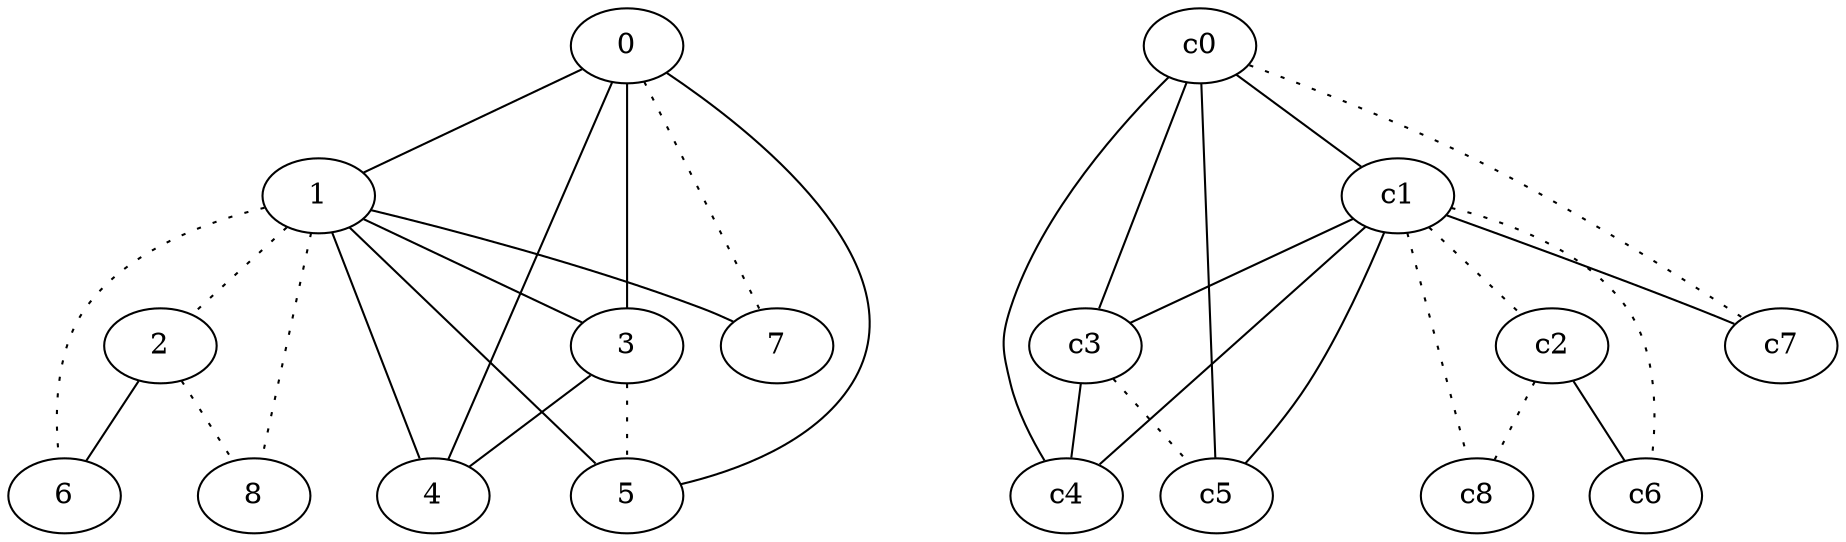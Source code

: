 graph {
a0[label=0];
a1[label=1];
a2[label=2];
a3[label=3];
a4[label=4];
a5[label=5];
a6[label=6];
a7[label=7];
a8[label=8];
a0 -- a1;
a0 -- a3;
a0 -- a4;
a0 -- a5;
a0 -- a7 [style=dotted];
a1 -- a2 [style=dotted];
a1 -- a3;
a1 -- a4;
a1 -- a5;
a1 -- a6 [style=dotted];
a1 -- a7;
a1 -- a8 [style=dotted];
a2 -- a6;
a2 -- a8 [style=dotted];
a3 -- a4;
a3 -- a5 [style=dotted];
c0 -- c1;
c0 -- c3;
c0 -- c4;
c0 -- c5;
c0 -- c7 [style=dotted];
c1 -- c2 [style=dotted];
c1 -- c3;
c1 -- c4;
c1 -- c5;
c1 -- c6 [style=dotted];
c1 -- c7;
c1 -- c8 [style=dotted];
c2 -- c6;
c2 -- c8 [style=dotted];
c3 -- c4;
c3 -- c5 [style=dotted];
}
